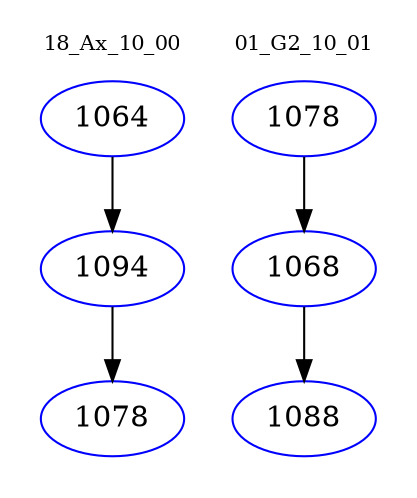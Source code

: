 digraph{
subgraph cluster_0 {
color = white
label = "18_Ax_10_00";
fontsize=10;
T0_1064 [label="1064", color="blue"]
T0_1064 -> T0_1094 [color="black"]
T0_1094 [label="1094", color="blue"]
T0_1094 -> T0_1078 [color="black"]
T0_1078 [label="1078", color="blue"]
}
subgraph cluster_1 {
color = white
label = "01_G2_10_01";
fontsize=10;
T1_1078 [label="1078", color="blue"]
T1_1078 -> T1_1068 [color="black"]
T1_1068 [label="1068", color="blue"]
T1_1068 -> T1_1088 [color="black"]
T1_1088 [label="1088", color="blue"]
}
}
